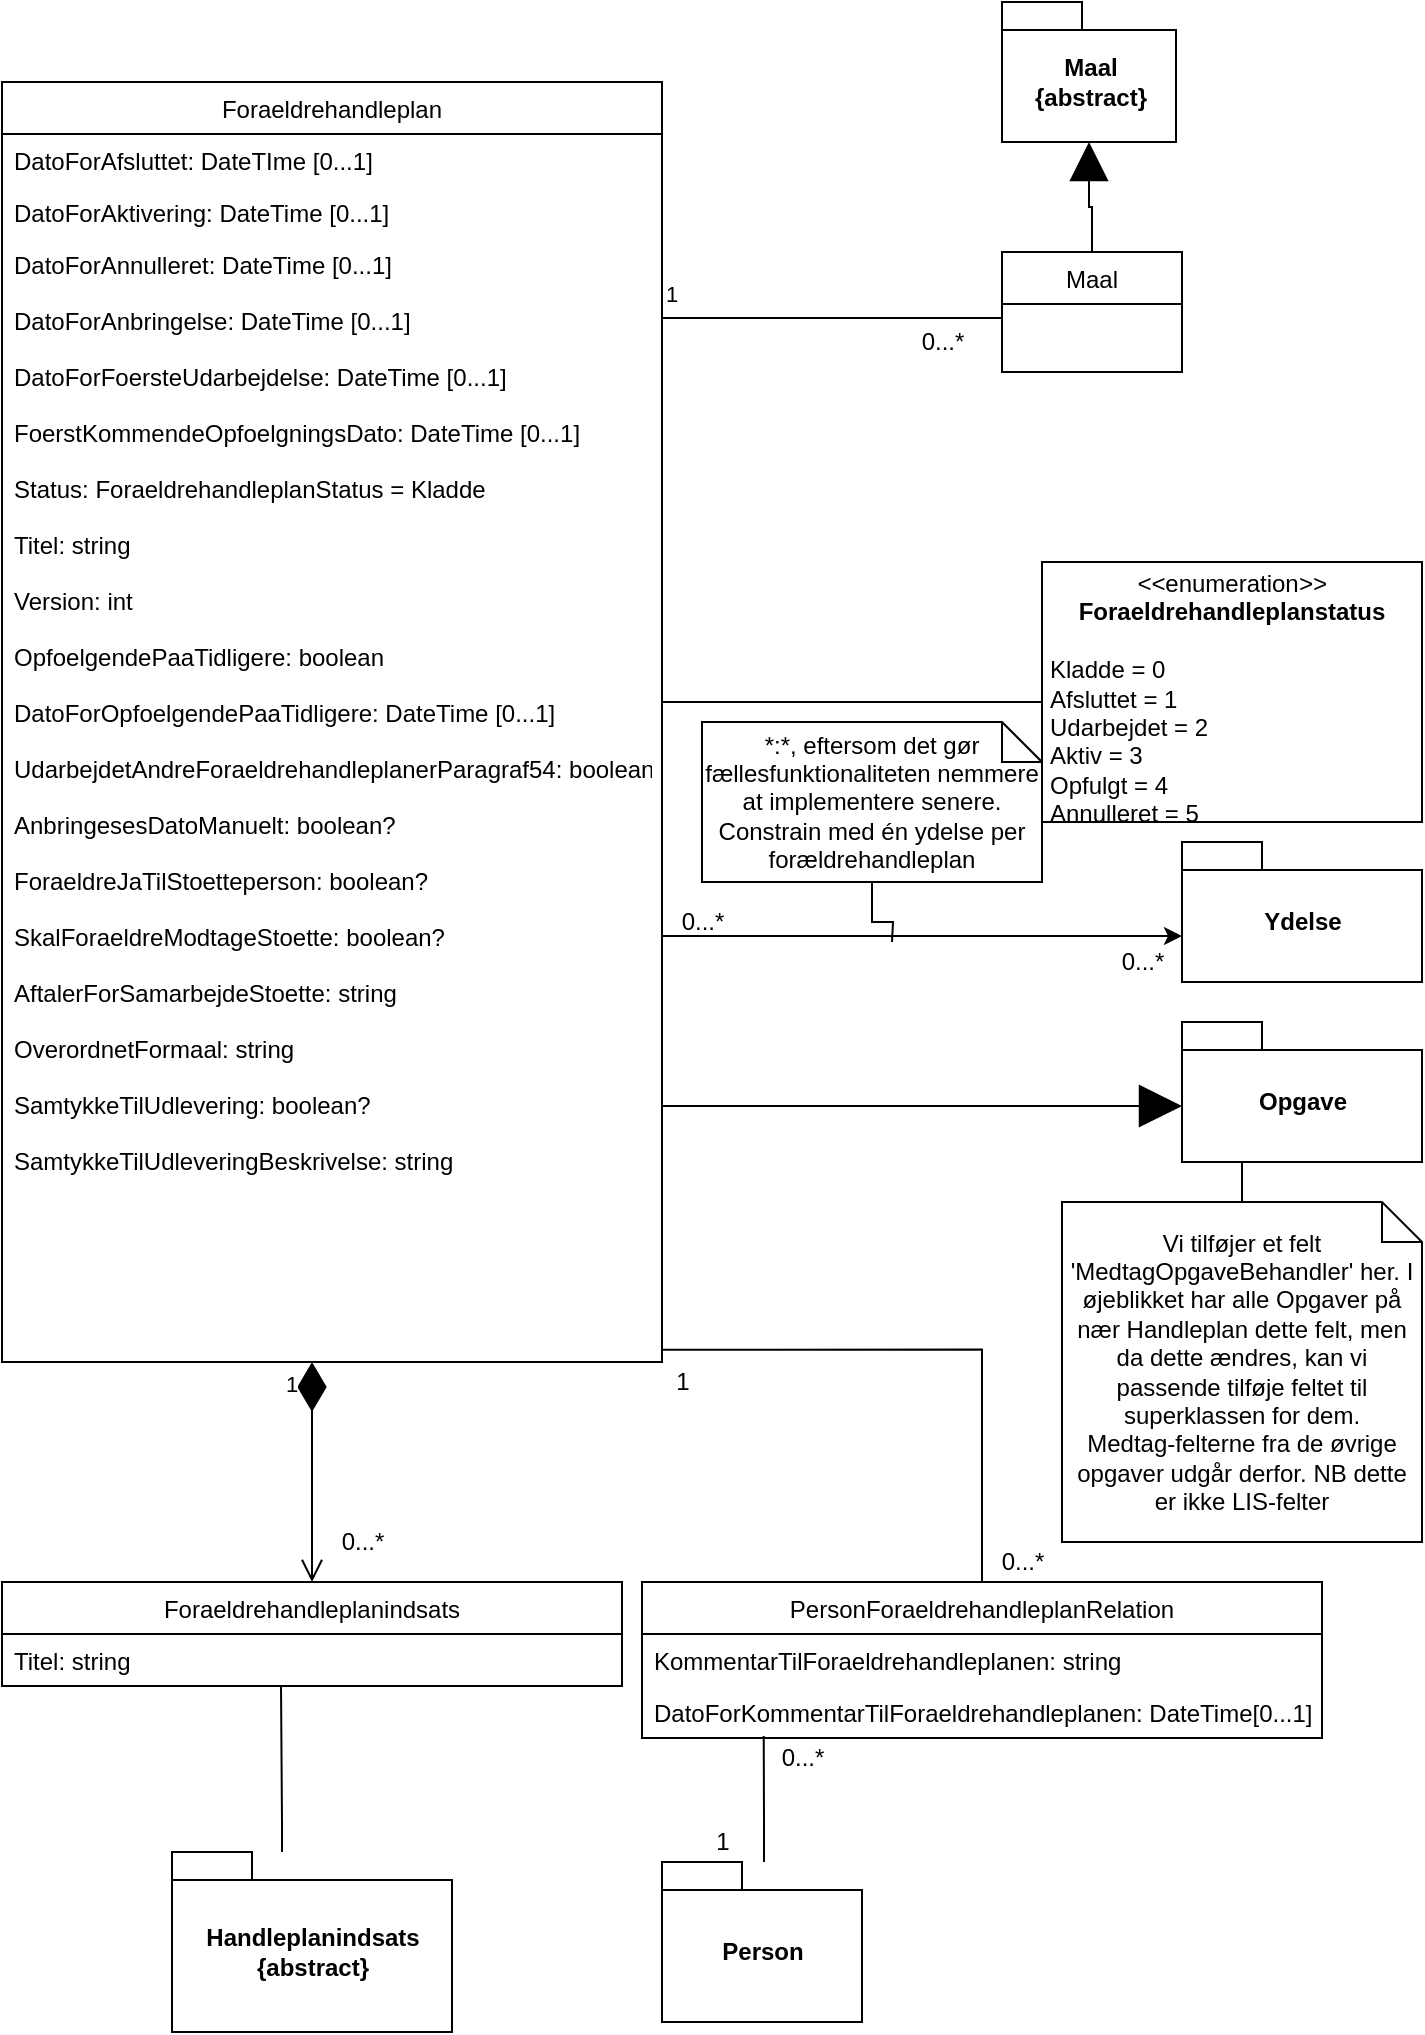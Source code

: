 <mxfile version="13.10.6" type="github">
  <diagram id="C5RBs43oDa-KdzZeNtuy" name="Page-1">
    <mxGraphModel dx="1673" dy="2055" grid="1" gridSize="10" guides="1" tooltips="1" connect="1" arrows="1" fold="1" page="1" pageScale="1" pageWidth="827" pageHeight="1169" math="0" shadow="0">
      <root>
        <mxCell id="WIyWlLk6GJQsqaUBKTNV-0" />
        <mxCell id="WIyWlLk6GJQsqaUBKTNV-1" parent="WIyWlLk6GJQsqaUBKTNV-0" />
        <mxCell id="zkfFHV4jXpPFQw0GAbJ--0" value="Foraeldrehandleplan" style="swimlane;fontStyle=0;align=center;verticalAlign=top;childLayout=stackLayout;horizontal=1;startSize=26;horizontalStack=0;resizeParent=1;resizeLast=0;collapsible=1;marginBottom=0;rounded=0;shadow=0;strokeWidth=1;" parent="WIyWlLk6GJQsqaUBKTNV-1" vertex="1">
          <mxGeometry x="110" width="330" height="640" as="geometry">
            <mxRectangle x="230" y="140" width="160" height="26" as="alternateBounds" />
          </mxGeometry>
        </mxCell>
        <mxCell id="zkfFHV4jXpPFQw0GAbJ--1" value="DatoForAfsluttet: DateTIme [0...1]" style="text;align=left;verticalAlign=top;spacingLeft=4;spacingRight=4;overflow=hidden;rotatable=0;points=[[0,0.5],[1,0.5]];portConstraint=eastwest;" parent="zkfFHV4jXpPFQw0GAbJ--0" vertex="1">
          <mxGeometry y="26" width="330" height="26" as="geometry" />
        </mxCell>
        <mxCell id="zkfFHV4jXpPFQw0GAbJ--2" value="DatoForAktivering: DateTime [0...1]" style="text;align=left;verticalAlign=top;spacingLeft=4;spacingRight=4;overflow=hidden;rotatable=0;points=[[0,0.5],[1,0.5]];portConstraint=eastwest;rounded=0;shadow=0;html=0;" parent="zkfFHV4jXpPFQw0GAbJ--0" vertex="1">
          <mxGeometry y="52" width="330" height="26" as="geometry" />
        </mxCell>
        <mxCell id="zkfFHV4jXpPFQw0GAbJ--3" value="DatoForAnnulleret: DateTime [0...1]&#xa;&#xa;DatoForAnbringelse: DateTime [0...1]&#xa;&#xa;DatoForFoersteUdarbejdelse: DateTime [0...1]&#xa;&#xa;FoerstKommendeOpfoelgningsDato: DateTime [0...1]&#xa;&#xa;Status: ForaeldrehandleplanStatus = Kladde&#xa;&#xa;Titel: string&#xa;&#xa;Version: int&#xa;&#xa;OpfoelgendePaaTidligere: boolean&#xa;&#xa;DatoForOpfoelgendePaaTidligere: DateTime [0...1]&#xa;&#xa;UdarbejdetAndreForaeldrehandleplanerParagraf54: boolean&#xa;&#xa;AnbringesesDatoManuelt: boolean?&#xa;&#xa;ForaeldreJaTilStoetteperson: boolean?&#xa;&#xa;SkalForaeldreModtageStoette: boolean?&#xa;&#xa;AftalerForSamarbejdeStoette: string&#xa;&#xa;OverordnetFormaal: string&#xa;&#xa;SamtykkeTilUdlevering: boolean?&#xa;&#xa;SamtykkeTilUdleveringBeskrivelse: string&#xa;&#xa;" style="text;align=left;verticalAlign=top;spacingLeft=4;spacingRight=4;overflow=hidden;rotatable=0;points=[[0,0.5],[1,0.5]];portConstraint=eastwest;rounded=0;shadow=0;html=0;" parent="zkfFHV4jXpPFQw0GAbJ--0" vertex="1">
          <mxGeometry y="78" width="330" height="562" as="geometry" />
        </mxCell>
        <mxCell id="28fEjChyB_LKOJg9PjXu-5" value="0...*" style="text;html=1;align=center;verticalAlign=middle;resizable=0;points=[];autosize=1;" parent="WIyWlLk6GJQsqaUBKTNV-1" vertex="1">
          <mxGeometry x="560" y="120" width="40" height="20" as="geometry" />
        </mxCell>
        <mxCell id="28fEjChyB_LKOJg9PjXu-8" style="edgeStyle=orthogonalEdgeStyle;rounded=0;orthogonalLoop=1;jettySize=auto;html=1;entryX=1;entryY=0.75;entryDx=0;entryDy=0;endArrow=none;endFill=0;" parent="WIyWlLk6GJQsqaUBKTNV-1" source="28fEjChyB_LKOJg9PjXu-7" target="zkfFHV4jXpPFQw0GAbJ--0" edge="1">
          <mxGeometry relative="1" as="geometry">
            <Array as="points">
              <mxPoint x="440" y="310" />
            </Array>
          </mxGeometry>
        </mxCell>
        <mxCell id="28fEjChyB_LKOJg9PjXu-7" value="&lt;p style=&quot;margin: 0px ; margin-top: 4px ; text-align: center&quot;&gt;&lt;i&gt;&amp;lt;&amp;lt;&lt;/i&gt;enumeration&lt;i&gt;&amp;gt;&amp;gt;&lt;/i&gt;&lt;br&gt;&lt;/p&gt;&lt;b&gt;&lt;div style=&quot;text-align: center&quot;&gt;&lt;b&gt;Foraeldrehandleplanstatus&lt;/b&gt;&lt;/div&gt;&lt;/b&gt;&lt;p style=&quot;margin: 0px ; margin-left: 4px&quot;&gt;&lt;br&gt;&lt;/p&gt;&lt;p style=&quot;margin: 0px ; margin-left: 4px&quot;&gt;Kladde = 0&lt;br&gt;Afsluttet = 1&lt;/p&gt;&lt;p style=&quot;margin: 0px ; margin-left: 4px&quot;&gt;Udarbejdet = 2&lt;/p&gt;&lt;p style=&quot;margin: 0px ; margin-left: 4px&quot;&gt;Aktiv = 3&lt;/p&gt;&lt;p style=&quot;margin: 0px ; margin-left: 4px&quot;&gt;Opfulgt = 4&lt;/p&gt;&lt;p style=&quot;margin: 0px ; margin-left: 4px&quot;&gt;Annulleret = 5&lt;/p&gt;&lt;hr size=&quot;1&quot;&gt;&lt;p style=&quot;margin: 0px ; margin-left: 4px&quot;&gt;&lt;br&gt;&lt;/p&gt;" style="verticalAlign=top;align=left;overflow=fill;fontSize=12;fontFamily=Helvetica;html=1;" parent="WIyWlLk6GJQsqaUBKTNV-1" vertex="1">
          <mxGeometry x="630" y="240" width="190" height="130" as="geometry" />
        </mxCell>
        <mxCell id="28fEjChyB_LKOJg9PjXu-9" value="Foraeldrehandleplanindsats" style="swimlane;fontStyle=0;childLayout=stackLayout;horizontal=1;startSize=26;fillColor=none;horizontalStack=0;resizeParent=1;resizeParentMax=0;resizeLast=0;collapsible=1;marginBottom=0;" parent="WIyWlLk6GJQsqaUBKTNV-1" vertex="1">
          <mxGeometry x="110" y="750" width="310" height="52" as="geometry" />
        </mxCell>
        <mxCell id="28fEjChyB_LKOJg9PjXu-11" value="Titel: string" style="text;strokeColor=none;fillColor=none;align=left;verticalAlign=top;spacingLeft=4;spacingRight=4;overflow=hidden;rotatable=0;points=[[0,0.5],[1,0.5]];portConstraint=eastwest;" parent="28fEjChyB_LKOJg9PjXu-9" vertex="1">
          <mxGeometry y="26" width="310" height="26" as="geometry" />
        </mxCell>
        <mxCell id="28fEjChyB_LKOJg9PjXu-13" value="Ydelse" style="shape=folder;fontStyle=1;spacingTop=10;tabWidth=40;tabHeight=14;tabPosition=left;html=1;" parent="WIyWlLk6GJQsqaUBKTNV-1" vertex="1">
          <mxGeometry x="700" y="380" width="120" height="70" as="geometry" />
        </mxCell>
        <mxCell id="28fEjChyB_LKOJg9PjXu-15" style="edgeStyle=orthogonalEdgeStyle;rounded=0;orthogonalLoop=1;jettySize=auto;html=1;endArrow=classic;endFill=1;entryX=0;entryY=0;entryDx=0;entryDy=47;entryPerimeter=0;" parent="WIyWlLk6GJQsqaUBKTNV-1" target="28fEjChyB_LKOJg9PjXu-13" edge="1">
          <mxGeometry relative="1" as="geometry">
            <mxPoint x="440" y="427" as="sourcePoint" />
            <mxPoint x="619" y="430" as="targetPoint" />
            <Array as="points">
              <mxPoint x="470" y="427" />
              <mxPoint x="470" y="427" />
            </Array>
          </mxGeometry>
        </mxCell>
        <mxCell id="28fEjChyB_LKOJg9PjXu-16" value="0...*" style="text;html=1;align=center;verticalAlign=middle;resizable=0;points=[];autosize=1;" parent="WIyWlLk6GJQsqaUBKTNV-1" vertex="1">
          <mxGeometry x="440" y="410" width="40" height="20" as="geometry" />
        </mxCell>
        <mxCell id="28fEjChyB_LKOJg9PjXu-17" value="0...*" style="text;html=1;align=center;verticalAlign=middle;resizable=0;points=[];autosize=1;" parent="WIyWlLk6GJQsqaUBKTNV-1" vertex="1">
          <mxGeometry x="660" y="430" width="40" height="20" as="geometry" />
        </mxCell>
        <mxCell id="28fEjChyB_LKOJg9PjXu-22" value="1" style="endArrow=open;html=1;endSize=9;startArrow=diamondThin;startSize=22;startFill=1;edgeStyle=orthogonalEdgeStyle;align=left;verticalAlign=bottom;strokeWidth=1;entryX=0.5;entryY=0;entryDx=0;entryDy=0;" parent="WIyWlLk6GJQsqaUBKTNV-1" source="zkfFHV4jXpPFQw0GAbJ--3" target="28fEjChyB_LKOJg9PjXu-9" edge="1">
          <mxGeometry x="-0.636" y="-15" relative="1" as="geometry">
            <mxPoint x="120" y="670" as="sourcePoint" />
            <mxPoint x="350" y="680" as="targetPoint" />
            <mxPoint as="offset" />
            <Array as="points">
              <mxPoint x="265" y="650" />
              <mxPoint x="265" y="650" />
            </Array>
          </mxGeometry>
        </mxCell>
        <mxCell id="28fEjChyB_LKOJg9PjXu-23" value="0...*" style="text;html=1;align=center;verticalAlign=middle;resizable=0;points=[];autosize=1;" parent="WIyWlLk6GJQsqaUBKTNV-1" vertex="1">
          <mxGeometry x="270" y="720" width="40" height="20" as="geometry" />
        </mxCell>
        <mxCell id="9ykUOfUkJz-qrRqov1TA-15" style="edgeStyle=orthogonalEdgeStyle;rounded=0;orthogonalLoop=1;jettySize=auto;html=1;entryX=1;entryY=0.989;entryDx=0;entryDy=0;entryPerimeter=0;endArrow=none;endFill=0;strokeColor=#000000;" parent="WIyWlLk6GJQsqaUBKTNV-1" source="9ykUOfUkJz-qrRqov1TA-0" target="zkfFHV4jXpPFQw0GAbJ--3" edge="1">
          <mxGeometry relative="1" as="geometry" />
        </mxCell>
        <mxCell id="9ykUOfUkJz-qrRqov1TA-0" value="PersonForaeldrehandleplanRelation" style="swimlane;fontStyle=0;childLayout=stackLayout;horizontal=1;startSize=26;fillColor=none;horizontalStack=0;resizeParent=1;resizeParentMax=0;resizeLast=0;collapsible=1;marginBottom=0;" parent="WIyWlLk6GJQsqaUBKTNV-1" vertex="1">
          <mxGeometry x="430" y="750" width="340" height="78" as="geometry" />
        </mxCell>
        <mxCell id="9ykUOfUkJz-qrRqov1TA-1" value="KommentarTilForaeldrehandleplanen: string" style="text;strokeColor=none;fillColor=none;align=left;verticalAlign=top;spacingLeft=4;spacingRight=4;overflow=hidden;rotatable=0;points=[[0,0.5],[1,0.5]];portConstraint=eastwest;" parent="9ykUOfUkJz-qrRqov1TA-0" vertex="1">
          <mxGeometry y="26" width="340" height="26" as="geometry" />
        </mxCell>
        <mxCell id="9ykUOfUkJz-qrRqov1TA-2" value="DatoForKommentarTilForaeldrehandleplanen: DateTime[0...1]" style="text;strokeColor=none;fillColor=none;align=left;verticalAlign=top;spacingLeft=4;spacingRight=4;overflow=hidden;rotatable=0;points=[[0,0.5],[1,0.5]];portConstraint=eastwest;" parent="9ykUOfUkJz-qrRqov1TA-0" vertex="1">
          <mxGeometry y="52" width="340" height="26" as="geometry" />
        </mxCell>
        <mxCell id="9ykUOfUkJz-qrRqov1TA-12" style="edgeStyle=orthogonalEdgeStyle;rounded=0;orthogonalLoop=1;jettySize=auto;html=1;entryX=0.179;entryY=0.962;entryDx=0;entryDy=0;entryPerimeter=0;strokeColor=#000000;endArrow=none;endFill=0;" parent="WIyWlLk6GJQsqaUBKTNV-1" source="9ykUOfUkJz-qrRqov1TA-9" target="9ykUOfUkJz-qrRqov1TA-2" edge="1">
          <mxGeometry relative="1" as="geometry">
            <Array as="points">
              <mxPoint x="491" y="870" />
              <mxPoint x="491" y="870" />
            </Array>
          </mxGeometry>
        </mxCell>
        <mxCell id="9ykUOfUkJz-qrRqov1TA-9" value="Person" style="shape=folder;fontStyle=1;spacingTop=10;tabWidth=40;tabHeight=14;tabPosition=left;html=1;" parent="WIyWlLk6GJQsqaUBKTNV-1" vertex="1">
          <mxGeometry x="440" y="890" width="100" height="80" as="geometry" />
        </mxCell>
        <mxCell id="28fEjChyB_LKOJg9PjXu-4" value="1" style="endArrow=none;html=1;endSize=12;startArrow=none;startSize=20;startFill=0;edgeStyle=orthogonalEdgeStyle;align=left;verticalAlign=bottom;rounded=0;endFill=0;entryX=0;entryY=0.5;entryDx=0;entryDy=0;" parent="WIyWlLk6GJQsqaUBKTNV-1" source="zkfFHV4jXpPFQw0GAbJ--3" edge="1" target="RDVD3dFAGIyzIFyo6bfh-0">
          <mxGeometry x="-1" y="3" relative="1" as="geometry">
            <mxPoint x="460" y="117" as="sourcePoint" />
            <mxPoint x="580" y="118" as="targetPoint" />
            <Array as="points">
              <mxPoint x="610" y="118" />
            </Array>
          </mxGeometry>
        </mxCell>
        <mxCell id="9ykUOfUkJz-qrRqov1TA-13" value="0...*" style="text;html=1;align=center;verticalAlign=middle;resizable=0;points=[];autosize=1;" parent="WIyWlLk6GJQsqaUBKTNV-1" vertex="1">
          <mxGeometry x="490" y="828" width="40" height="20" as="geometry" />
        </mxCell>
        <mxCell id="9ykUOfUkJz-qrRqov1TA-14" value="1" style="text;html=1;align=center;verticalAlign=middle;resizable=0;points=[];autosize=1;" parent="WIyWlLk6GJQsqaUBKTNV-1" vertex="1">
          <mxGeometry x="460" y="870" width="20" height="20" as="geometry" />
        </mxCell>
        <mxCell id="9ykUOfUkJz-qrRqov1TA-16" value="0...*" style="text;html=1;align=center;verticalAlign=middle;resizable=0;points=[];autosize=1;" parent="WIyWlLk6GJQsqaUBKTNV-1" vertex="1">
          <mxGeometry x="600" y="730" width="40" height="20" as="geometry" />
        </mxCell>
        <mxCell id="9ykUOfUkJz-qrRqov1TA-17" value="1" style="text;html=1;align=center;verticalAlign=middle;resizable=0;points=[];autosize=1;" parent="WIyWlLk6GJQsqaUBKTNV-1" vertex="1">
          <mxGeometry x="440" y="640" width="20" height="20" as="geometry" />
        </mxCell>
        <mxCell id="9ykUOfUkJz-qrRqov1TA-18" value="Opgave" style="shape=folder;fontStyle=1;spacingTop=10;tabWidth=40;tabHeight=14;tabPosition=left;html=1;" parent="WIyWlLk6GJQsqaUBKTNV-1" vertex="1">
          <mxGeometry x="700" y="470" width="120" height="70" as="geometry" />
        </mxCell>
        <mxCell id="9ykUOfUkJz-qrRqov1TA-20" style="edgeStyle=orthogonalEdgeStyle;rounded=0;orthogonalLoop=1;jettySize=auto;html=1;entryX=0;entryY=0;entryDx=0;entryDy=42;entryPerimeter=0;endArrow=block;endFill=1;strokeColor=#000000;endSize=19;" parent="WIyWlLk6GJQsqaUBKTNV-1" source="zkfFHV4jXpPFQw0GAbJ--3" target="9ykUOfUkJz-qrRqov1TA-18" edge="1">
          <mxGeometry relative="1" as="geometry">
            <Array as="points">
              <mxPoint x="490" y="512" />
              <mxPoint x="490" y="512" />
            </Array>
          </mxGeometry>
        </mxCell>
        <mxCell id="9ykUOfUkJz-qrRqov1TA-22" style="edgeStyle=orthogonalEdgeStyle;rounded=0;orthogonalLoop=1;jettySize=auto;html=1;entryX=0.5;entryY=1;entryDx=0;entryDy=0;entryPerimeter=0;startSize=20;endArrow=none;endFill=0;endSize=9;strokeColor=#000000;" parent="WIyWlLk6GJQsqaUBKTNV-1" source="9ykUOfUkJz-qrRqov1TA-21" target="9ykUOfUkJz-qrRqov1TA-18" edge="1">
          <mxGeometry relative="1" as="geometry" />
        </mxCell>
        <mxCell id="9ykUOfUkJz-qrRqov1TA-21" value="Vi tilføjer et felt &#39;MedtagOpgaveBehandler&#39; her. I øjeblikket har alle Opgaver på nær Handleplan dette felt, men da dette ændres, kan vi passende tilføje feltet til superklassen for dem.&lt;br&gt;Medtag-felterne fra de øvrige opgaver udgår derfor. NB dette er ikke LIS-felter" style="shape=note;size=20;whiteSpace=wrap;html=1;" parent="WIyWlLk6GJQsqaUBKTNV-1" vertex="1">
          <mxGeometry x="640" y="560" width="180" height="170" as="geometry" />
        </mxCell>
        <mxCell id="RDVD3dFAGIyzIFyo6bfh-6" style="edgeStyle=orthogonalEdgeStyle;rounded=0;orthogonalLoop=1;jettySize=auto;html=1;entryX=0.5;entryY=0;entryDx=0;entryDy=0;endArrow=none;endFill=0;startArrow=block;startFill=1;targetPerimeterSpacing=0;startSize=17;" edge="1" parent="WIyWlLk6GJQsqaUBKTNV-1" source="u2CqwiWk5ftXd2ka0euZ-0" target="RDVD3dFAGIyzIFyo6bfh-0">
          <mxGeometry relative="1" as="geometry" />
        </mxCell>
        <mxCell id="u2CqwiWk5ftXd2ka0euZ-0" value="Maal&lt;br&gt;{abstract}" style="shape=folder;fontStyle=1;spacingTop=10;tabWidth=40;tabHeight=14;tabPosition=left;html=1;" parent="WIyWlLk6GJQsqaUBKTNV-1" vertex="1">
          <mxGeometry x="610" y="-40" width="87" height="70" as="geometry" />
        </mxCell>
        <mxCell id="RDVD3dFAGIyzIFyo6bfh-0" value="Maal" style="swimlane;fontStyle=0;childLayout=stackLayout;horizontal=1;startSize=26;fillColor=none;horizontalStack=0;resizeParent=1;resizeParentMax=0;resizeLast=0;collapsible=1;marginBottom=0;" vertex="1" parent="WIyWlLk6GJQsqaUBKTNV-1">
          <mxGeometry x="610" y="85" width="90" height="60" as="geometry" />
        </mxCell>
        <mxCell id="RDVD3dFAGIyzIFyo6bfh-7" style="edgeStyle=orthogonalEdgeStyle;rounded=0;orthogonalLoop=1;jettySize=auto;html=1;startArrow=none;startFill=0;startSize=17;endArrow=none;endFill=0;targetPerimeterSpacing=0;" edge="1" parent="WIyWlLk6GJQsqaUBKTNV-1" source="RDVD3dFAGIyzIFyo6bfh-5">
          <mxGeometry relative="1" as="geometry">
            <mxPoint x="555" y="430" as="targetPoint" />
          </mxGeometry>
        </mxCell>
        <mxCell id="RDVD3dFAGIyzIFyo6bfh-5" value="*:*, eftersom det gør fællesfunktionaliteten nemmere at implementere senere. Constrain med én ydelse per forældrehandleplan" style="shape=note;size=20;whiteSpace=wrap;html=1;" vertex="1" parent="WIyWlLk6GJQsqaUBKTNV-1">
          <mxGeometry x="460" y="320" width="170" height="80" as="geometry" />
        </mxCell>
        <mxCell id="RDVD3dFAGIyzIFyo6bfh-9" style="edgeStyle=orthogonalEdgeStyle;rounded=0;orthogonalLoop=1;jettySize=auto;html=1;entryX=0.45;entryY=0.98;entryDx=0;entryDy=0;entryPerimeter=0;startArrow=none;startFill=0;startSize=17;endArrow=none;endFill=0;targetPerimeterSpacing=0;" edge="1" parent="WIyWlLk6GJQsqaUBKTNV-1" source="RDVD3dFAGIyzIFyo6bfh-8" target="28fEjChyB_LKOJg9PjXu-11">
          <mxGeometry relative="1" as="geometry">
            <Array as="points">
              <mxPoint x="250" y="870" />
              <mxPoint x="250" y="870" />
            </Array>
          </mxGeometry>
        </mxCell>
        <mxCell id="RDVD3dFAGIyzIFyo6bfh-8" value="Handleplanindsats&lt;br&gt;{abstract}" style="shape=folder;fontStyle=1;spacingTop=10;tabWidth=40;tabHeight=14;tabPosition=left;html=1;" vertex="1" parent="WIyWlLk6GJQsqaUBKTNV-1">
          <mxGeometry x="195" y="885" width="140" height="90" as="geometry" />
        </mxCell>
      </root>
    </mxGraphModel>
  </diagram>
</mxfile>
